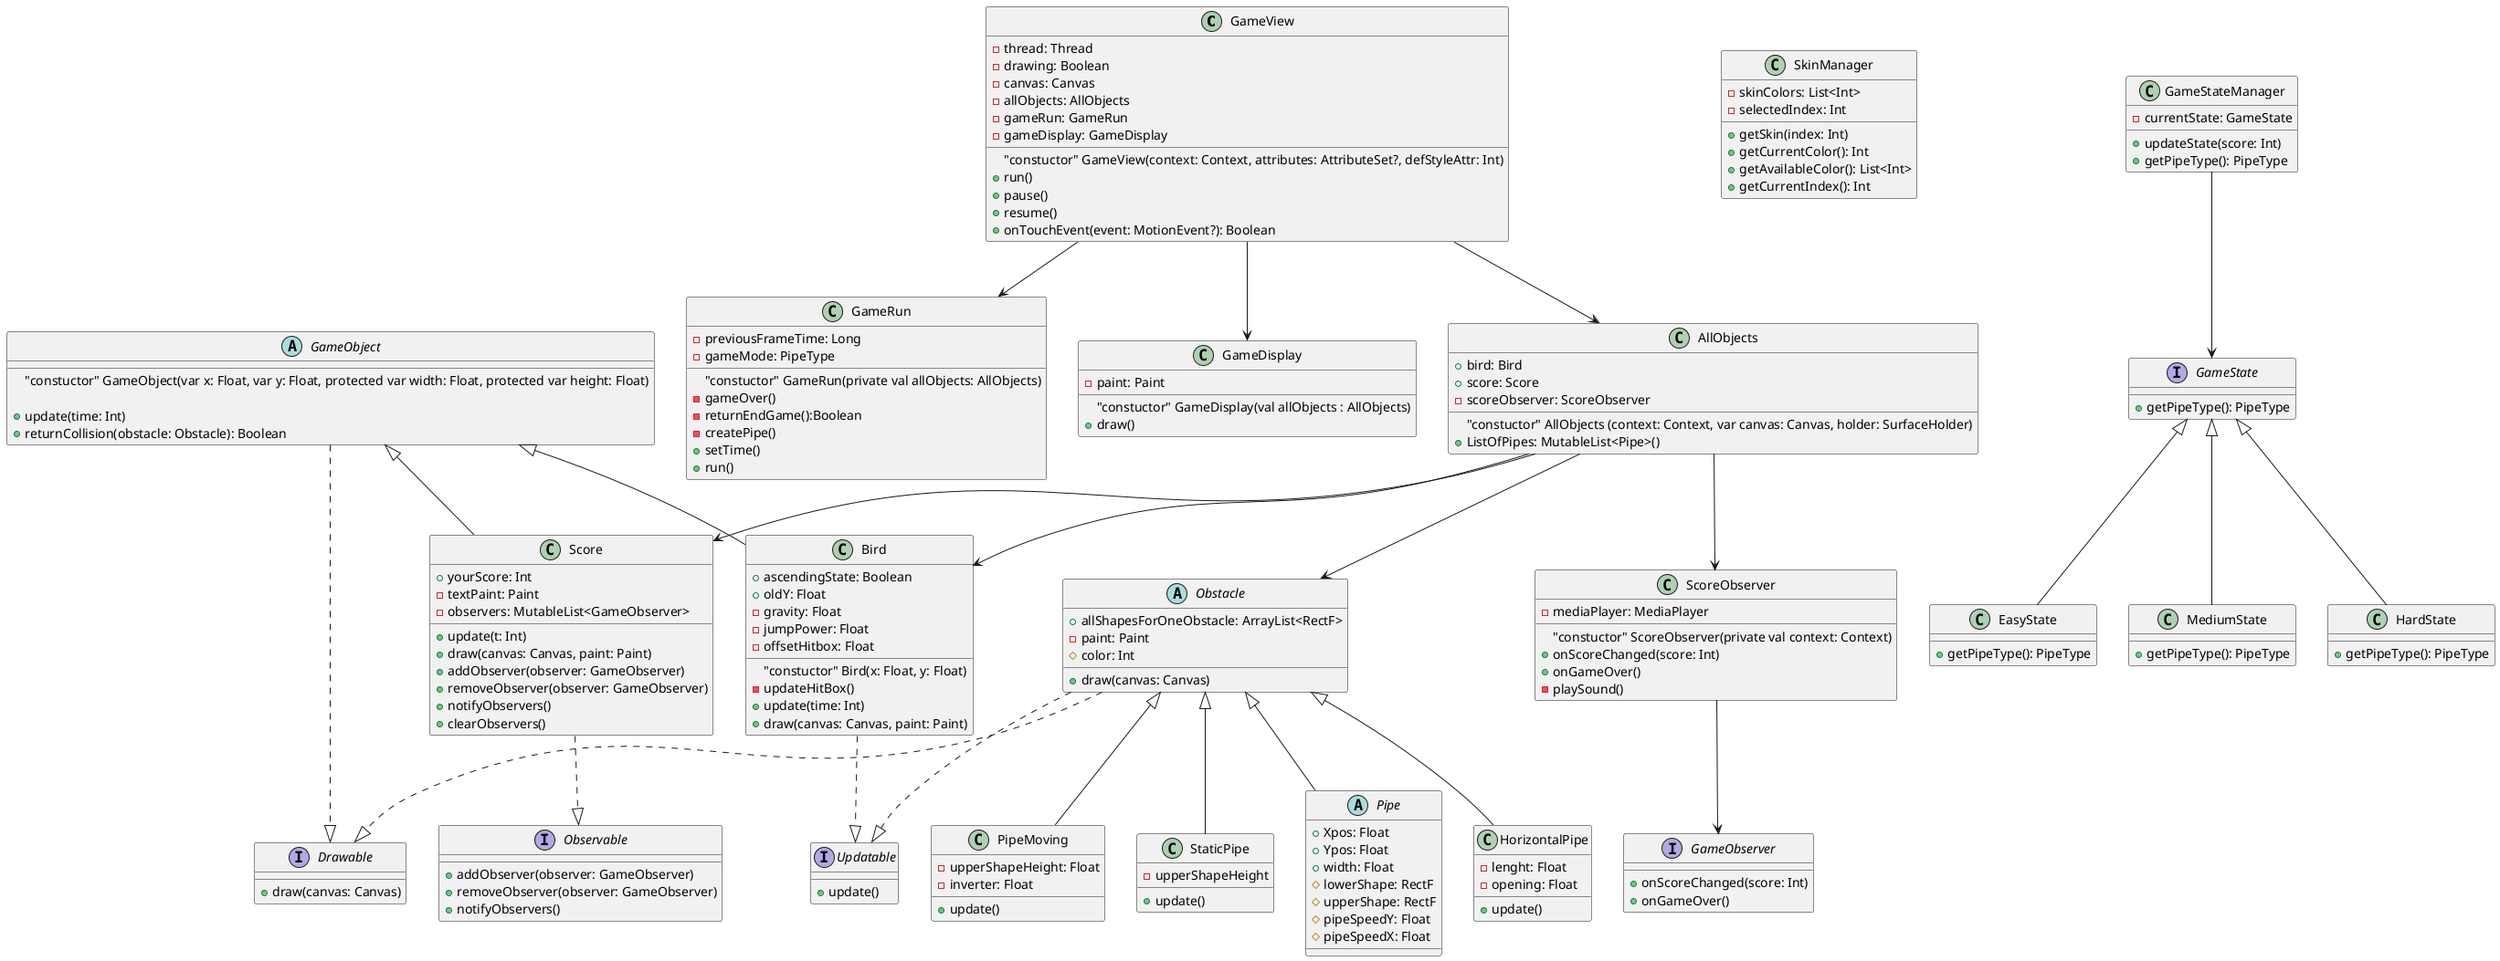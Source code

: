 @startuml
' Diagramme UML des classes du projet FlappyBird

class GameView {
    "constuctor" GameView(context: Context, attributes: AttributeSet?, defStyleAttr: Int)
    - thread: Thread
    - drawing: Boolean
    - canvas: Canvas
    - allObjects: AllObjects
    - gameRun: GameRun
    - gameDisplay: GameDisplay

    + run()
    + pause()
    + resume()
    + onTouchEvent(event: MotionEvent?): Boolean
}

class AllObjects {
    "constuctor" AllObjects (context: Context, var canvas: Canvas, holder: SurfaceHolder)
    + bird: Bird
    + ListOfPipes: MutableList<Pipe>()
    + score: Score
    - scoreObserver: ScoreObserver
}

class GameRun {
    "constuctor" GameRun(private val allObjects: AllObjects)
    - previousFrameTime: Long
    - gameMode: PipeType

    -gameOver()
    -returnEndGame():Boolean
    -createPipe()
    + setTime()
    + run()
}

class GameDisplay {
    "constuctor" GameDisplay(val allObjects : AllObjects)
    - paint: Paint

    + draw()
}

abstract class GameObject {
    "constuctor" GameObject(var x: Float, var y: Float, protected var width: Float, protected var height: Float)

    + update(time: Int)
    + returnCollision(obstacle: Obstacle): Boolean
}

class Bird {
    "constuctor" Bird(x: Float, y: Float)
    + ascendingState: Boolean
    + oldY: Float
    - gravity: Float
    - jumpPower: Float
    - offsetHitbox: Float

    -updateHitBox()
    + update(time: Int)
    + draw(canvas: Canvas, paint: Paint)
}

class Score {
    + yourScore: Int
    - textPaint: Paint
    - observers: MutableList<GameObserver>

    + update(t: Int)
    + draw(canvas: Canvas, paint: Paint)
    + addObserver(observer: GameObserver)
    + removeObserver(observer: GameObserver)
    + notifyObservers()
    + clearObservers()
}

class ScoreObserver {
    "constuctor" ScoreObserver(private val context: Context)
    - mediaPlayer: MediaPlayer

    + onScoreChanged(score: Int)
    + onGameOver()
    - playSound()
}

abstract class Obstacle {
    + allShapesForOneObstacle: ArrayList<RectF>
    - paint: Paint
    # color: Int

    + draw(canvas: Canvas)
}

abstract class Pipe {
    + Xpos: Float
    + Ypos: Float
    + width: Float
    # lowerShape: RectF
    # upperShape: RectF
    # pipeSpeedY: Float
    # pipeSpeedX: Float
}

class HorizontalPipe {
    - lenght: Float
    - opening: Float

    + update()
}

class PipeMoving {
    - upperShapeHeight: Float
    - inverter: Float

    + update()
}

class StaticPipe {
    - upperShapeHeight

    + update()
}

class SkinManager {
    - skinColors: List<Int>
    - selectedIndex: Int

    + getSkin(index: Int)
    + getCurrentColor(): Int
    + getAvailableColor(): List<Int>
    + getCurrentIndex(): Int
}

class GameStateManager {
    - currentState: GameState

    + updateState(score: Int)
    + getPipeType(): PipeType
}

class EasyState {
    + getPipeType(): PipeType
}

class MediumState {
    + getPipeType(): PipeType
}

class HardState {
    + getPipeType(): PipeType
}


interface Drawable {
    + draw(canvas: Canvas)
}

interface Updatable {
    + update()
}

interface Observable {
    + addObserver(observer: GameObserver)
    + removeObserver(observer: GameObserver)
    + notifyObservers()
}

interface GameObserver {
    + onScoreChanged(score: Int)
    + onGameOver()
}

interface GameState {
    + getPipeType(): PipeType
}

' Relations entre les classes et interfaces
GameView --> AllObjects
GameView --> GameRun
GameView --> GameDisplay
AllObjects --> Bird
AllObjects --> Score
AllObjects --> Obstacle
AllObjects --> ScoreObserver
GameObject <|-- Bird
GameObject <|-- Score
Obstacle <|-- HorizontalPipe
Obstacle <|-- Pipe
Obstacle <|-- PipeMoving
Obstacle <|-- StaticPipe
GameObject ..|> Drawable
Obstacle ..|> Drawable
Obstacle ..|> Updatable
Bird ..|> Updatable
ScoreObserver --> GameObserver
Score ..|> Observable
GameStateManager --> GameState
GameState <|-- EasyState
GameState <|-- MediumState
GameState <|-- HardState

@enduml